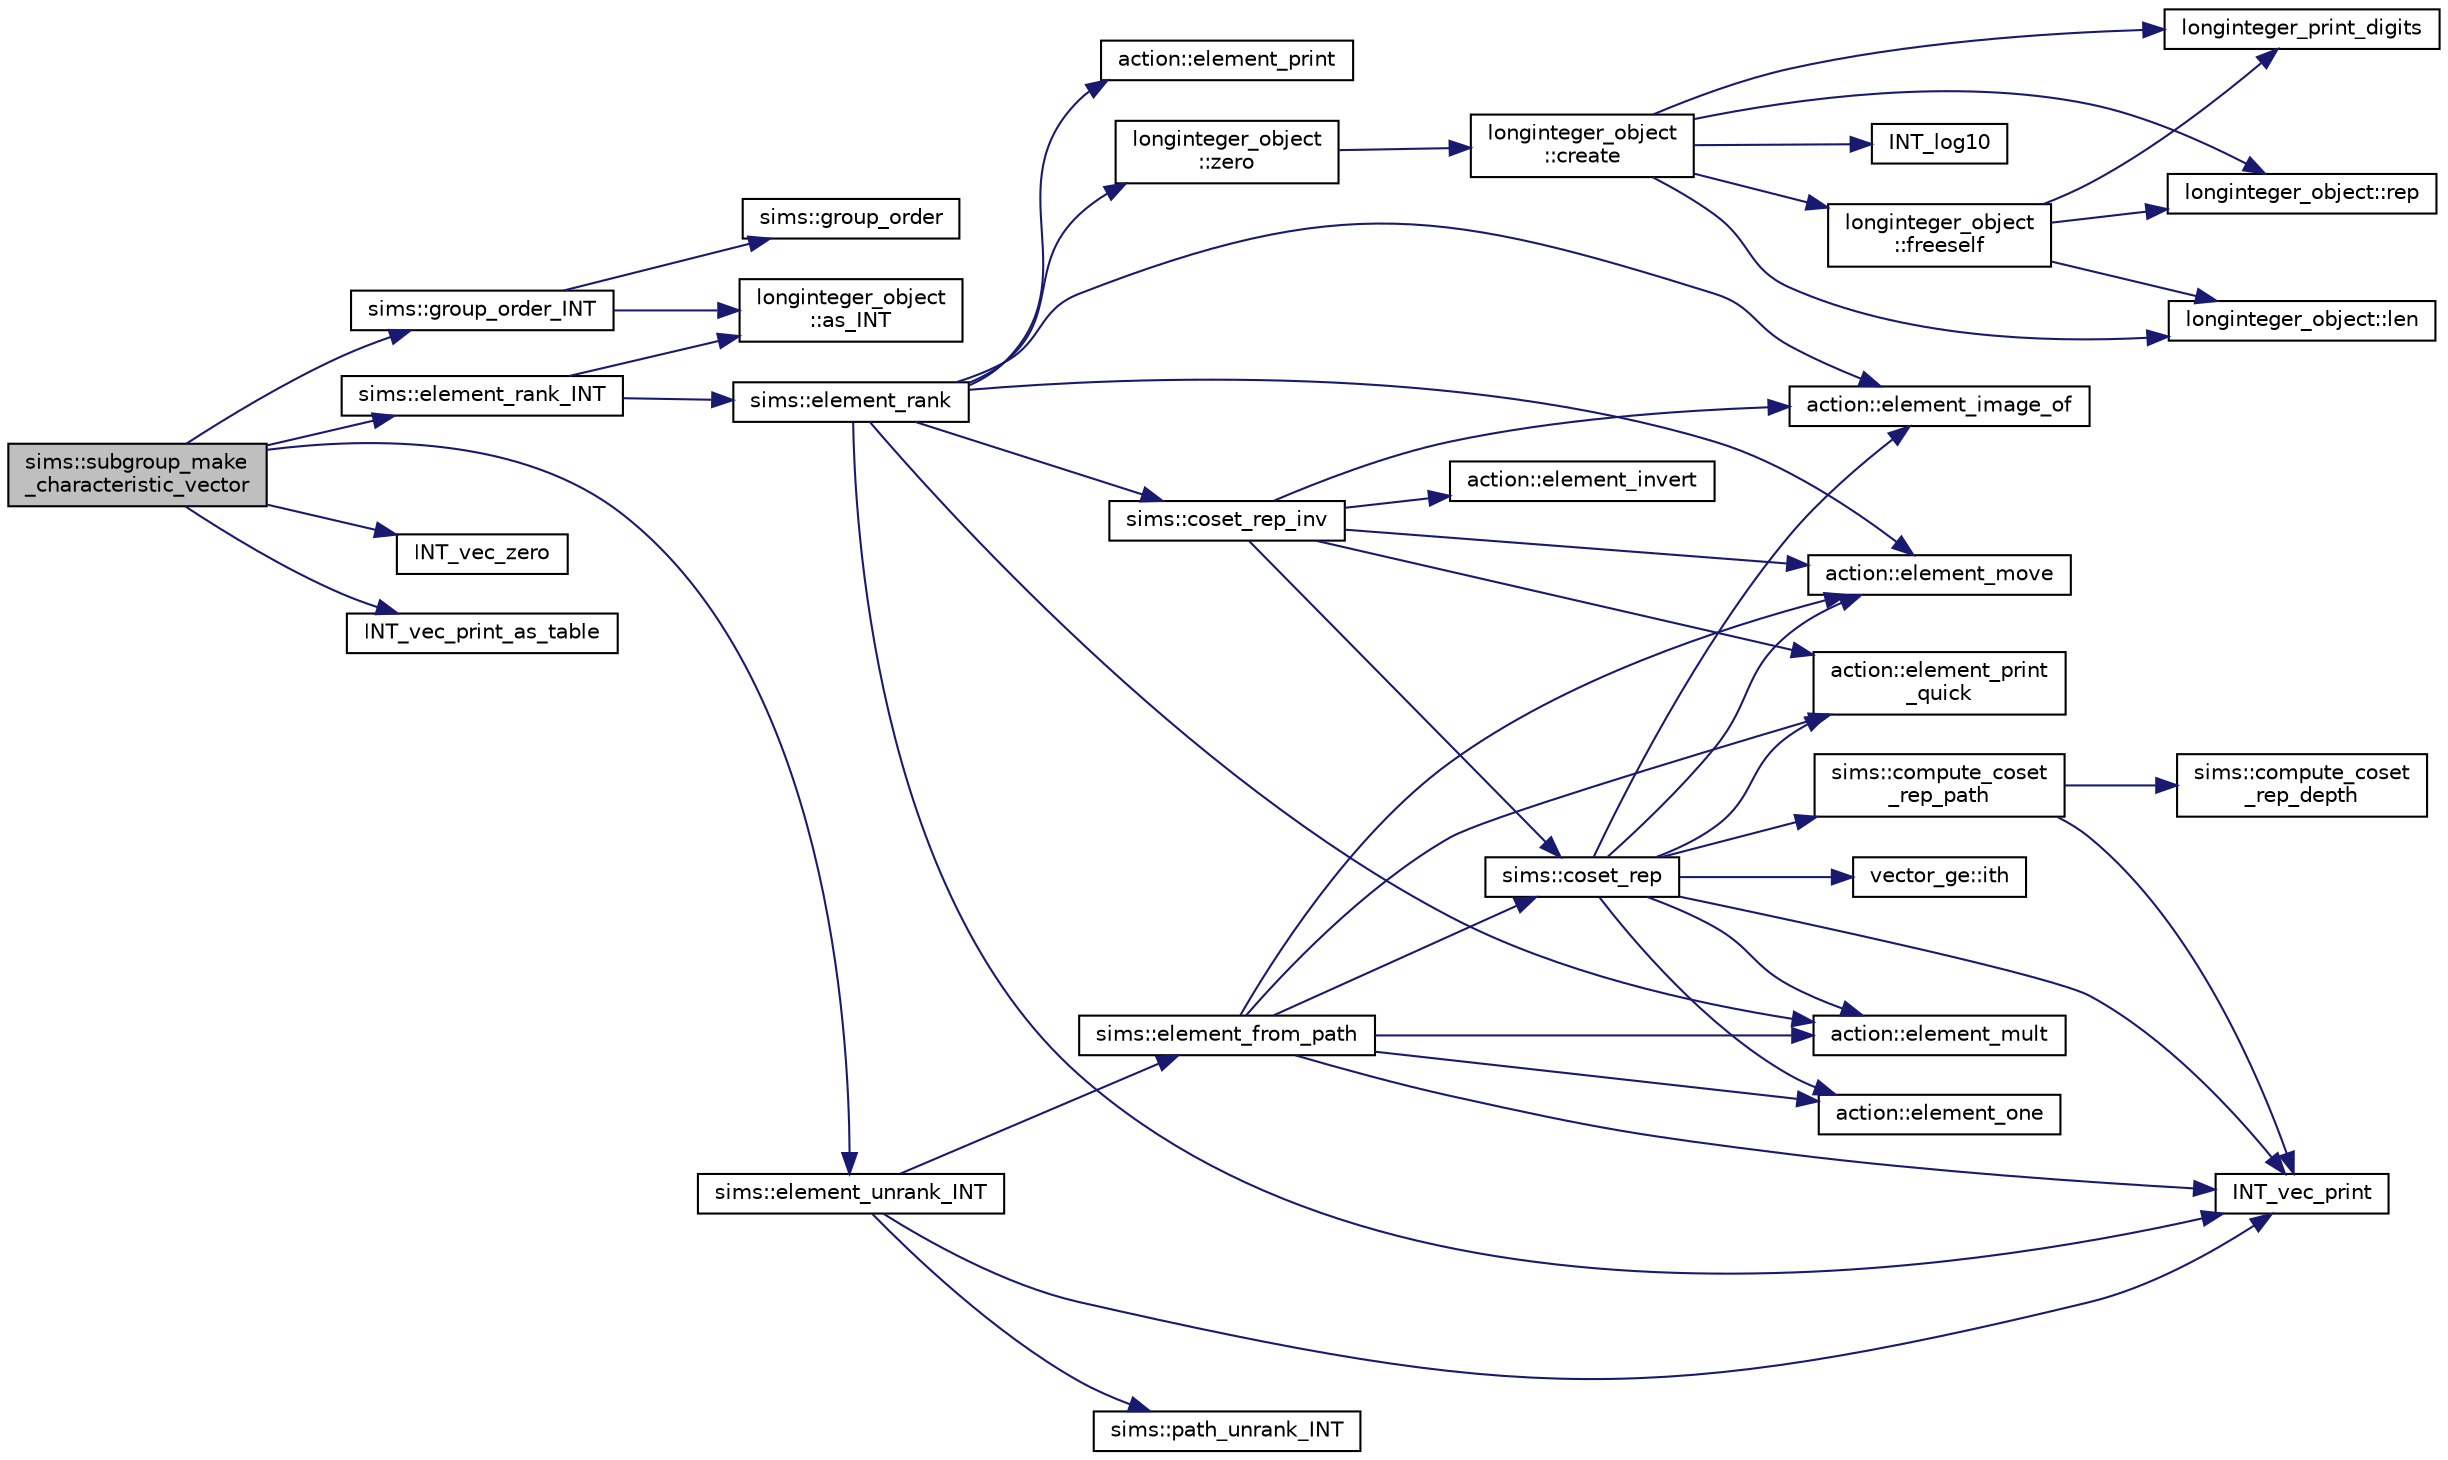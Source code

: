 digraph "sims::subgroup_make_characteristic_vector"
{
  edge [fontname="Helvetica",fontsize="10",labelfontname="Helvetica",labelfontsize="10"];
  node [fontname="Helvetica",fontsize="10",shape=record];
  rankdir="LR";
  Node10579 [label="sims::subgroup_make\l_characteristic_vector",height=0.2,width=0.4,color="black", fillcolor="grey75", style="filled", fontcolor="black"];
  Node10579 -> Node10580 [color="midnightblue",fontsize="10",style="solid",fontname="Helvetica"];
  Node10580 [label="sims::group_order_INT",height=0.2,width=0.4,color="black", fillcolor="white", style="filled",URL="$d9/df3/classsims.html#a26f7773de3c1fafc2230349ea3e3bfcb"];
  Node10580 -> Node10581 [color="midnightblue",fontsize="10",style="solid",fontname="Helvetica"];
  Node10581 [label="sims::group_order",height=0.2,width=0.4,color="black", fillcolor="white", style="filled",URL="$d9/df3/classsims.html#aa442445175656570fa35febbe790efad"];
  Node10580 -> Node10582 [color="midnightblue",fontsize="10",style="solid",fontname="Helvetica"];
  Node10582 [label="longinteger_object\l::as_INT",height=0.2,width=0.4,color="black", fillcolor="white", style="filled",URL="$dd/d7e/classlonginteger__object.html#afb992d4679a6741acc63c8bcba27971e"];
  Node10579 -> Node10583 [color="midnightblue",fontsize="10",style="solid",fontname="Helvetica"];
  Node10583 [label="INT_vec_zero",height=0.2,width=0.4,color="black", fillcolor="white", style="filled",URL="$df/dbf/sajeeb_8_c.html#aa8c9c7977203577026080f546fe4980f"];
  Node10579 -> Node10584 [color="midnightblue",fontsize="10",style="solid",fontname="Helvetica"];
  Node10584 [label="sims::element_unrank_INT",height=0.2,width=0.4,color="black", fillcolor="white", style="filled",URL="$d9/df3/classsims.html#a435d84bb7bf7292f14593b2a4344151f"];
  Node10584 -> Node10585 [color="midnightblue",fontsize="10",style="solid",fontname="Helvetica"];
  Node10585 [label="sims::path_unrank_INT",height=0.2,width=0.4,color="black", fillcolor="white", style="filled",URL="$d9/df3/classsims.html#a8ae2ffa971c2aac809d83c18e4e91926"];
  Node10584 -> Node10586 [color="midnightblue",fontsize="10",style="solid",fontname="Helvetica"];
  Node10586 [label="INT_vec_print",height=0.2,width=0.4,color="black", fillcolor="white", style="filled",URL="$df/dbf/sajeeb_8_c.html#a79a5901af0b47dd0d694109543c027fe"];
  Node10584 -> Node10587 [color="midnightblue",fontsize="10",style="solid",fontname="Helvetica"];
  Node10587 [label="sims::element_from_path",height=0.2,width=0.4,color="black", fillcolor="white", style="filled",URL="$d9/df3/classsims.html#a4a9bc25b1b8e61ba34d6d3d9f9fb8ab8"];
  Node10587 -> Node10586 [color="midnightblue",fontsize="10",style="solid",fontname="Helvetica"];
  Node10587 -> Node10588 [color="midnightblue",fontsize="10",style="solid",fontname="Helvetica"];
  Node10588 [label="action::element_one",height=0.2,width=0.4,color="black", fillcolor="white", style="filled",URL="$d2/d86/classaction.html#a780a105daf04d6d1fe7e2f63b3c88e3b"];
  Node10587 -> Node10589 [color="midnightblue",fontsize="10",style="solid",fontname="Helvetica"];
  Node10589 [label="sims::coset_rep",height=0.2,width=0.4,color="black", fillcolor="white", style="filled",URL="$d9/df3/classsims.html#a3d669dba4d005cd2399388f27f44cd04"];
  Node10589 -> Node10590 [color="midnightblue",fontsize="10",style="solid",fontname="Helvetica"];
  Node10590 [label="sims::compute_coset\l_rep_path",height=0.2,width=0.4,color="black", fillcolor="white", style="filled",URL="$d9/df3/classsims.html#a22a53a24eb86dcfe54cb3588776a4d96"];
  Node10590 -> Node10591 [color="midnightblue",fontsize="10",style="solid",fontname="Helvetica"];
  Node10591 [label="sims::compute_coset\l_rep_depth",height=0.2,width=0.4,color="black", fillcolor="white", style="filled",URL="$d9/df3/classsims.html#abfeb782bd253f1df5253486afb120f6f"];
  Node10590 -> Node10586 [color="midnightblue",fontsize="10",style="solid",fontname="Helvetica"];
  Node10589 -> Node10586 [color="midnightblue",fontsize="10",style="solid",fontname="Helvetica"];
  Node10589 -> Node10588 [color="midnightblue",fontsize="10",style="solid",fontname="Helvetica"];
  Node10589 -> Node10592 [color="midnightblue",fontsize="10",style="solid",fontname="Helvetica"];
  Node10592 [label="vector_ge::ith",height=0.2,width=0.4,color="black", fillcolor="white", style="filled",URL="$d4/d6e/classvector__ge.html#a1ff002e8b746a9beb119d57dcd4a15ff"];
  Node10589 -> Node10593 [color="midnightblue",fontsize="10",style="solid",fontname="Helvetica"];
  Node10593 [label="action::element_print\l_quick",height=0.2,width=0.4,color="black", fillcolor="white", style="filled",URL="$d2/d86/classaction.html#a4844680cf6750396f76494a28655265b"];
  Node10589 -> Node10594 [color="midnightblue",fontsize="10",style="solid",fontname="Helvetica"];
  Node10594 [label="action::element_mult",height=0.2,width=0.4,color="black", fillcolor="white", style="filled",URL="$d2/d86/classaction.html#ae9e36b2cae1f0f7bd7144097fa9a34b3"];
  Node10589 -> Node10595 [color="midnightblue",fontsize="10",style="solid",fontname="Helvetica"];
  Node10595 [label="action::element_move",height=0.2,width=0.4,color="black", fillcolor="white", style="filled",URL="$d2/d86/classaction.html#a550947491bbb534d3d7951f50198a874"];
  Node10589 -> Node10596 [color="midnightblue",fontsize="10",style="solid",fontname="Helvetica"];
  Node10596 [label="action::element_image_of",height=0.2,width=0.4,color="black", fillcolor="white", style="filled",URL="$d2/d86/classaction.html#ae09559d4537a048fc860f8a74a31393d"];
  Node10587 -> Node10593 [color="midnightblue",fontsize="10",style="solid",fontname="Helvetica"];
  Node10587 -> Node10594 [color="midnightblue",fontsize="10",style="solid",fontname="Helvetica"];
  Node10587 -> Node10595 [color="midnightblue",fontsize="10",style="solid",fontname="Helvetica"];
  Node10579 -> Node10597 [color="midnightblue",fontsize="10",style="solid",fontname="Helvetica"];
  Node10597 [label="sims::element_rank_INT",height=0.2,width=0.4,color="black", fillcolor="white", style="filled",URL="$d9/df3/classsims.html#a8ff29017c518c9ed459a7ea9eade2974"];
  Node10597 -> Node10598 [color="midnightblue",fontsize="10",style="solid",fontname="Helvetica"];
  Node10598 [label="sims::element_rank",height=0.2,width=0.4,color="black", fillcolor="white", style="filled",URL="$d9/df3/classsims.html#a00fb332192d01becb17b6a059482fc8d"];
  Node10598 -> Node10595 [color="midnightblue",fontsize="10",style="solid",fontname="Helvetica"];
  Node10598 -> Node10599 [color="midnightblue",fontsize="10",style="solid",fontname="Helvetica"];
  Node10599 [label="longinteger_object\l::zero",height=0.2,width=0.4,color="black", fillcolor="white", style="filled",URL="$dd/d7e/classlonginteger__object.html#a6cdf946c2eb5e3e71ffb534716fa8a86"];
  Node10599 -> Node10600 [color="midnightblue",fontsize="10",style="solid",fontname="Helvetica"];
  Node10600 [label="longinteger_object\l::create",height=0.2,width=0.4,color="black", fillcolor="white", style="filled",URL="$dd/d7e/classlonginteger__object.html#a95d2eebc60849c3963a49298b1f498c2"];
  Node10600 -> Node10601 [color="midnightblue",fontsize="10",style="solid",fontname="Helvetica"];
  Node10601 [label="longinteger_object\l::freeself",height=0.2,width=0.4,color="black", fillcolor="white", style="filled",URL="$dd/d7e/classlonginteger__object.html#a06450f8c4795d81da6d680830ef958a1"];
  Node10601 -> Node10602 [color="midnightblue",fontsize="10",style="solid",fontname="Helvetica"];
  Node10602 [label="longinteger_print_digits",height=0.2,width=0.4,color="black", fillcolor="white", style="filled",URL="$de/dc5/algebra__and__number__theory_8h.html#ac2bac7b12f5b6440b8dad275cd7a157d"];
  Node10601 -> Node10603 [color="midnightblue",fontsize="10",style="solid",fontname="Helvetica"];
  Node10603 [label="longinteger_object::rep",height=0.2,width=0.4,color="black", fillcolor="white", style="filled",URL="$dd/d7e/classlonginteger__object.html#a3ecaf12738cc721d281c416503f241e2"];
  Node10601 -> Node10604 [color="midnightblue",fontsize="10",style="solid",fontname="Helvetica"];
  Node10604 [label="longinteger_object::len",height=0.2,width=0.4,color="black", fillcolor="white", style="filled",URL="$dd/d7e/classlonginteger__object.html#a0bfeae35be8a6fd44ed7f76413596ab1"];
  Node10600 -> Node10605 [color="midnightblue",fontsize="10",style="solid",fontname="Helvetica"];
  Node10605 [label="INT_log10",height=0.2,width=0.4,color="black", fillcolor="white", style="filled",URL="$de/dc5/algebra__and__number__theory_8h.html#a98bc0a6c562370a355165d2538dac250"];
  Node10600 -> Node10602 [color="midnightblue",fontsize="10",style="solid",fontname="Helvetica"];
  Node10600 -> Node10603 [color="midnightblue",fontsize="10",style="solid",fontname="Helvetica"];
  Node10600 -> Node10604 [color="midnightblue",fontsize="10",style="solid",fontname="Helvetica"];
  Node10598 -> Node10596 [color="midnightblue",fontsize="10",style="solid",fontname="Helvetica"];
  Node10598 -> Node10586 [color="midnightblue",fontsize="10",style="solid",fontname="Helvetica"];
  Node10598 -> Node10606 [color="midnightblue",fontsize="10",style="solid",fontname="Helvetica"];
  Node10606 [label="action::element_print",height=0.2,width=0.4,color="black", fillcolor="white", style="filled",URL="$d2/d86/classaction.html#ae38c3ef3c1125213733d63c6fc3c40cd"];
  Node10598 -> Node10607 [color="midnightblue",fontsize="10",style="solid",fontname="Helvetica"];
  Node10607 [label="sims::coset_rep_inv",height=0.2,width=0.4,color="black", fillcolor="white", style="filled",URL="$d9/df3/classsims.html#a388f523d4ec997fce4e9ede924de99b9"];
  Node10607 -> Node10589 [color="midnightblue",fontsize="10",style="solid",fontname="Helvetica"];
  Node10607 -> Node10593 [color="midnightblue",fontsize="10",style="solid",fontname="Helvetica"];
  Node10607 -> Node10596 [color="midnightblue",fontsize="10",style="solid",fontname="Helvetica"];
  Node10607 -> Node10608 [color="midnightblue",fontsize="10",style="solid",fontname="Helvetica"];
  Node10608 [label="action::element_invert",height=0.2,width=0.4,color="black", fillcolor="white", style="filled",URL="$d2/d86/classaction.html#aa4bd01e338497714586636751fcef436"];
  Node10607 -> Node10595 [color="midnightblue",fontsize="10",style="solid",fontname="Helvetica"];
  Node10598 -> Node10594 [color="midnightblue",fontsize="10",style="solid",fontname="Helvetica"];
  Node10597 -> Node10582 [color="midnightblue",fontsize="10",style="solid",fontname="Helvetica"];
  Node10579 -> Node10609 [color="midnightblue",fontsize="10",style="solid",fontname="Helvetica"];
  Node10609 [label="INT_vec_print_as_table",height=0.2,width=0.4,color="black", fillcolor="white", style="filled",URL="$d5/db4/io__and__os_8h.html#a2fa979d22386f64bd3823dded0177c3f"];
}
